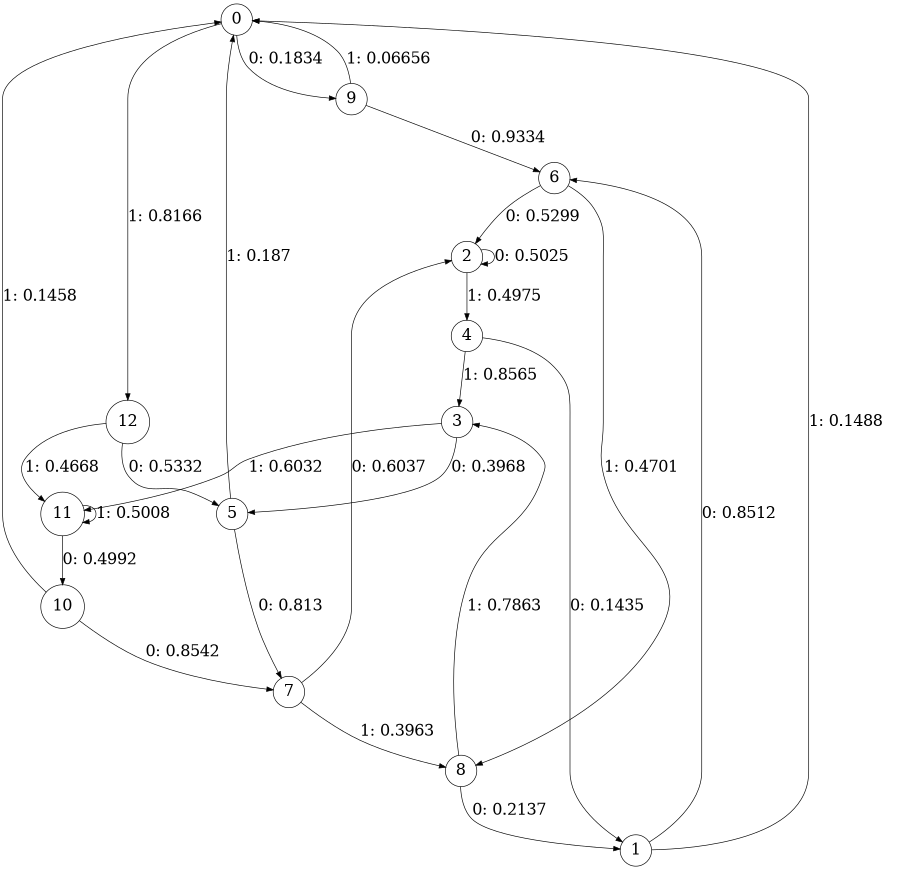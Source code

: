 digraph "ch22randomL4" {
size = "6,8.5";
ratio = "fill";
node [shape = circle];
node [fontsize = 24];
edge [fontsize = 24];
0 -> 9 [label = "0: 0.1834   "];
0 -> 12 [label = "1: 0.8166   "];
1 -> 6 [label = "0: 0.8512   "];
1 -> 0 [label = "1: 0.1488   "];
2 -> 2 [label = "0: 0.5025   "];
2 -> 4 [label = "1: 0.4975   "];
3 -> 5 [label = "0: 0.3968   "];
3 -> 11 [label = "1: 0.6032   "];
4 -> 1 [label = "0: 0.1435   "];
4 -> 3 [label = "1: 0.8565   "];
5 -> 7 [label = "0: 0.813    "];
5 -> 0 [label = "1: 0.187    "];
6 -> 2 [label = "0: 0.5299   "];
6 -> 8 [label = "1: 0.4701   "];
7 -> 2 [label = "0: 0.6037   "];
7 -> 8 [label = "1: 0.3963   "];
8 -> 1 [label = "0: 0.2137   "];
8 -> 3 [label = "1: 0.7863   "];
9 -> 6 [label = "0: 0.9334   "];
9 -> 0 [label = "1: 0.06656  "];
10 -> 7 [label = "0: 0.8542   "];
10 -> 0 [label = "1: 0.1458   "];
11 -> 10 [label = "0: 0.4992   "];
11 -> 11 [label = "1: 0.5008   "];
12 -> 5 [label = "0: 0.5332   "];
12 -> 11 [label = "1: 0.4668   "];
}